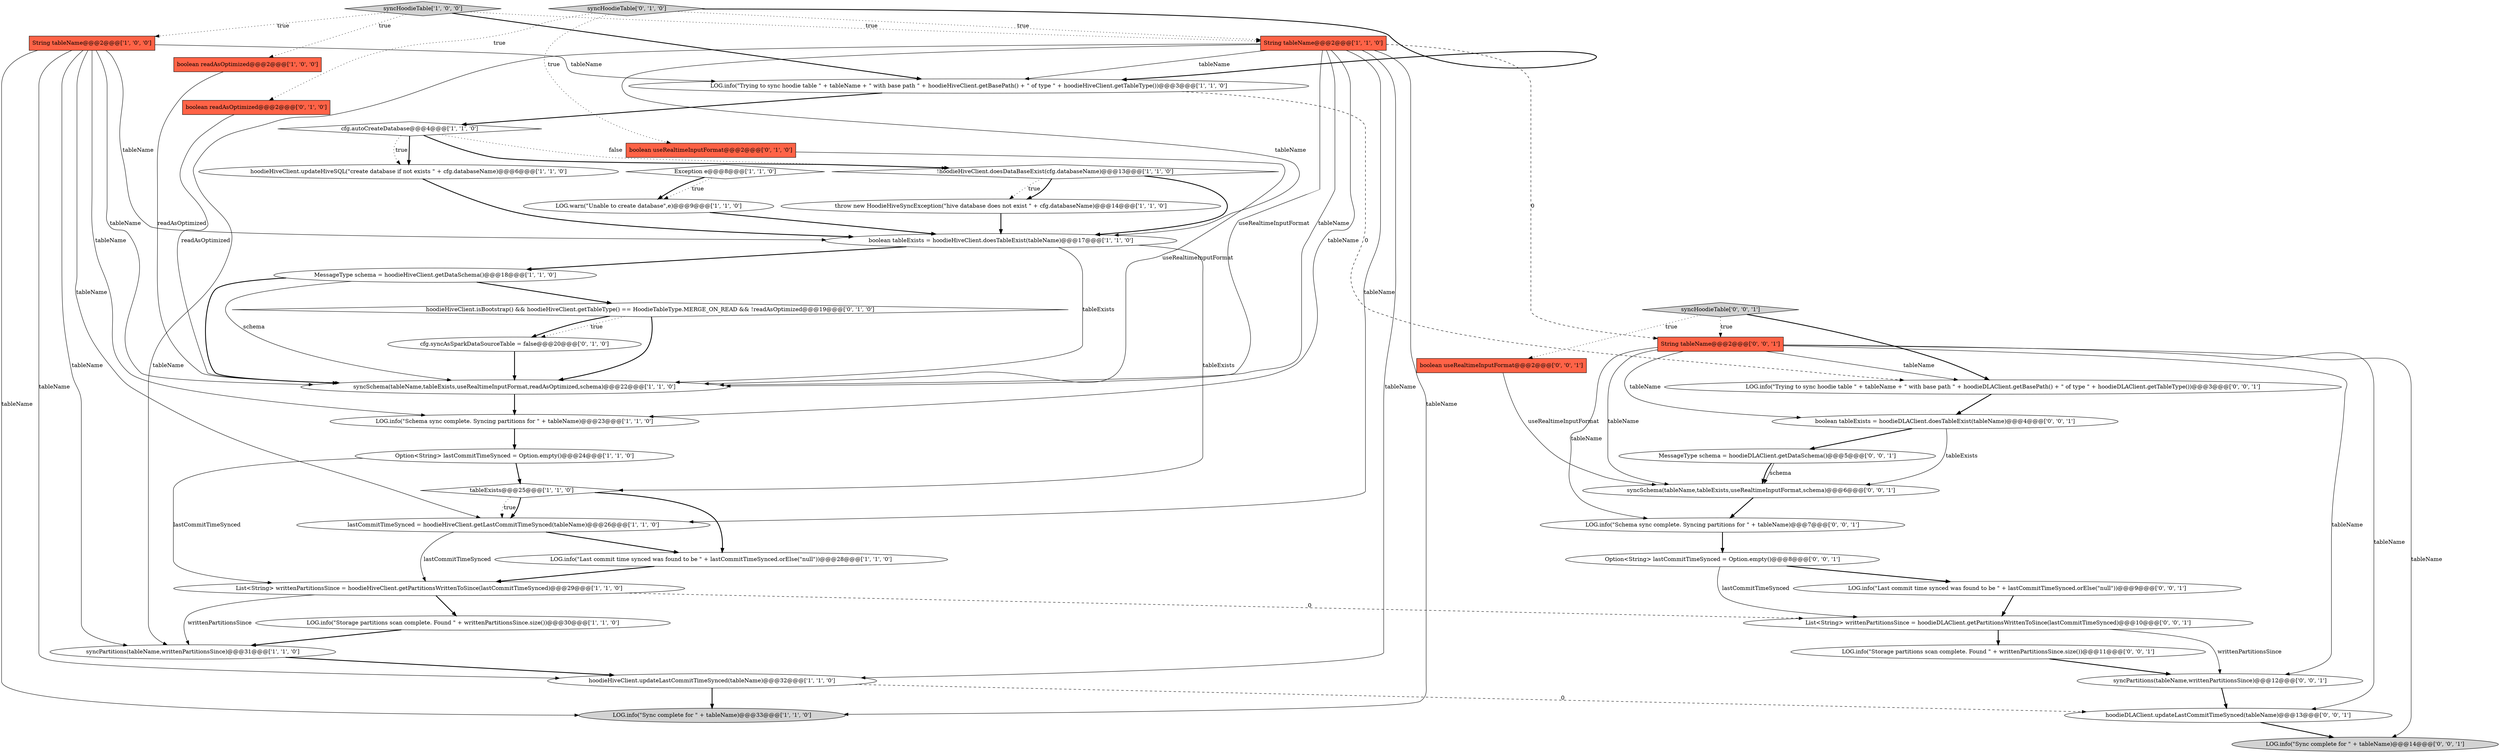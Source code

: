 digraph {
43 [style = filled, label = "boolean tableExists = hoodieDLAClient.doesTableExist(tableName)@@@4@@@['0', '0', '1']", fillcolor = white, shape = ellipse image = "AAA0AAABBB3BBB"];
39 [style = filled, label = "syncPartitions(tableName,writtenPartitionsSince)@@@12@@@['0', '0', '1']", fillcolor = white, shape = ellipse image = "AAA0AAABBB3BBB"];
2 [style = filled, label = "LOG.info(\"Storage partitions scan complete. Found \" + writtenPartitionsSince.size())@@@30@@@['1', '1', '0']", fillcolor = white, shape = ellipse image = "AAA0AAABBB1BBB"];
22 [style = filled, label = "syncHoodieTable['1', '0', '0']", fillcolor = lightgray, shape = diamond image = "AAA0AAABBB1BBB"];
1 [style = filled, label = "throw new HoodieHiveSyncException(\"hive database does not exist \" + cfg.databaseName)@@@14@@@['1', '1', '0']", fillcolor = white, shape = ellipse image = "AAA0AAABBB1BBB"];
9 [style = filled, label = "String tableName@@@2@@@['1', '1', '0']", fillcolor = tomato, shape = box image = "AAA0AAABBB1BBB"];
41 [style = filled, label = "LOG.info(\"Sync complete for \" + tableName)@@@14@@@['0', '0', '1']", fillcolor = lightgray, shape = ellipse image = "AAA0AAABBB3BBB"];
5 [style = filled, label = "hoodieHiveClient.updateLastCommitTimeSynced(tableName)@@@32@@@['1', '1', '0']", fillcolor = white, shape = ellipse image = "AAA0AAABBB1BBB"];
10 [style = filled, label = "lastCommitTimeSynced = hoodieHiveClient.getLastCommitTimeSynced(tableName)@@@26@@@['1', '1', '0']", fillcolor = white, shape = ellipse image = "AAA0AAABBB1BBB"];
18 [style = filled, label = "cfg.autoCreateDatabase@@@4@@@['1', '1', '0']", fillcolor = white, shape = diamond image = "AAA0AAABBB1BBB"];
34 [style = filled, label = "List<String> writtenPartitionsSince = hoodieDLAClient.getPartitionsWrittenToSince(lastCommitTimeSynced)@@@10@@@['0', '0', '1']", fillcolor = white, shape = ellipse image = "AAA0AAABBB3BBB"];
20 [style = filled, label = "hoodieHiveClient.updateHiveSQL(\"create database if not exists \" + cfg.databaseName)@@@6@@@['1', '1', '0']", fillcolor = white, shape = ellipse image = "AAA0AAABBB1BBB"];
21 [style = filled, label = "LOG.info(\"Schema sync complete. Syncing partitions for \" + tableName)@@@23@@@['1', '1', '0']", fillcolor = white, shape = ellipse image = "AAA0AAABBB1BBB"];
13 [style = filled, label = "syncPartitions(tableName,writtenPartitionsSince)@@@31@@@['1', '1', '0']", fillcolor = white, shape = ellipse image = "AAA0AAABBB1BBB"];
3 [style = filled, label = "String tableName@@@2@@@['1', '0', '0']", fillcolor = tomato, shape = box image = "AAA0AAABBB1BBB"];
12 [style = filled, label = "LOG.info(\"Sync complete for \" + tableName)@@@33@@@['1', '1', '0']", fillcolor = lightgray, shape = ellipse image = "AAA0AAABBB1BBB"];
32 [style = filled, label = "syncHoodieTable['0', '0', '1']", fillcolor = lightgray, shape = diamond image = "AAA0AAABBB3BBB"];
17 [style = filled, label = "LOG.info(\"Trying to sync hoodie table \" + tableName + \" with base path \" + hoodieHiveClient.getBasePath() + \" of type \" + hoodieHiveClient.getTableType())@@@3@@@['1', '1', '0']", fillcolor = white, shape = ellipse image = "AAA0AAABBB1BBB"];
37 [style = filled, label = "LOG.info(\"Trying to sync hoodie table \" + tableName + \" with base path \" + hoodieDLAClient.getBasePath() + \" of type \" + hoodieDLAClient.getTableType())@@@3@@@['0', '0', '1']", fillcolor = white, shape = ellipse image = "AAA0AAABBB3BBB"];
35 [style = filled, label = "hoodieDLAClient.updateLastCommitTimeSynced(tableName)@@@13@@@['0', '0', '1']", fillcolor = white, shape = ellipse image = "AAA0AAABBB3BBB"];
16 [style = filled, label = "tableExists@@@25@@@['1', '1', '0']", fillcolor = white, shape = diamond image = "AAA0AAABBB1BBB"];
0 [style = filled, label = "boolean tableExists = hoodieHiveClient.doesTableExist(tableName)@@@17@@@['1', '1', '0']", fillcolor = white, shape = ellipse image = "AAA0AAABBB1BBB"];
15 [style = filled, label = "Exception e@@@8@@@['1', '1', '0']", fillcolor = white, shape = diamond image = "AAA0AAABBB1BBB"];
28 [style = filled, label = "hoodieHiveClient.isBootstrap() && hoodieHiveClient.getTableType() == HoodieTableType.MERGE_ON_READ && !readAsOptimized@@@19@@@['0', '1', '0']", fillcolor = white, shape = diamond image = "AAA1AAABBB2BBB"];
29 [style = filled, label = "LOG.info(\"Last commit time synced was found to be \" + lastCommitTimeSynced.orElse(\"null\"))@@@9@@@['0', '0', '1']", fillcolor = white, shape = ellipse image = "AAA0AAABBB3BBB"];
40 [style = filled, label = "syncSchema(tableName,tableExists,useRealtimeInputFormat,schema)@@@6@@@['0', '0', '1']", fillcolor = white, shape = ellipse image = "AAA0AAABBB3BBB"];
31 [style = filled, label = "String tableName@@@2@@@['0', '0', '1']", fillcolor = tomato, shape = box image = "AAA0AAABBB3BBB"];
4 [style = filled, label = "LOG.warn(\"Unable to create database\",e)@@@9@@@['1', '1', '0']", fillcolor = white, shape = ellipse image = "AAA0AAABBB1BBB"];
6 [style = filled, label = "boolean readAsOptimized@@@2@@@['1', '0', '0']", fillcolor = tomato, shape = box image = "AAA0AAABBB1BBB"];
25 [style = filled, label = "syncHoodieTable['0', '1', '0']", fillcolor = lightgray, shape = diamond image = "AAA0AAABBB2BBB"];
11 [style = filled, label = "LOG.info(\"Last commit time synced was found to be \" + lastCommitTimeSynced.orElse(\"null\"))@@@28@@@['1', '1', '0']", fillcolor = white, shape = ellipse image = "AAA0AAABBB1BBB"];
38 [style = filled, label = "LOG.info(\"Storage partitions scan complete. Found \" + writtenPartitionsSince.size())@@@11@@@['0', '0', '1']", fillcolor = white, shape = ellipse image = "AAA0AAABBB3BBB"];
30 [style = filled, label = "boolean useRealtimeInputFormat@@@2@@@['0', '0', '1']", fillcolor = tomato, shape = box image = "AAA0AAABBB3BBB"];
27 [style = filled, label = "boolean readAsOptimized@@@2@@@['0', '1', '0']", fillcolor = tomato, shape = box image = "AAA0AAABBB2BBB"];
7 [style = filled, label = "MessageType schema = hoodieHiveClient.getDataSchema()@@@18@@@['1', '1', '0']", fillcolor = white, shape = ellipse image = "AAA0AAABBB1BBB"];
24 [style = filled, label = "cfg.syncAsSparkDataSourceTable = false@@@20@@@['0', '1', '0']", fillcolor = white, shape = ellipse image = "AAA1AAABBB2BBB"];
23 [style = filled, label = "!hoodieHiveClient.doesDataBaseExist(cfg.databaseName)@@@13@@@['1', '1', '0']", fillcolor = white, shape = diamond image = "AAA0AAABBB1BBB"];
36 [style = filled, label = "LOG.info(\"Schema sync complete. Syncing partitions for \" + tableName)@@@7@@@['0', '0', '1']", fillcolor = white, shape = ellipse image = "AAA0AAABBB3BBB"];
42 [style = filled, label = "MessageType schema = hoodieDLAClient.getDataSchema()@@@5@@@['0', '0', '1']", fillcolor = white, shape = ellipse image = "AAA0AAABBB3BBB"];
8 [style = filled, label = "List<String> writtenPartitionsSince = hoodieHiveClient.getPartitionsWrittenToSince(lastCommitTimeSynced)@@@29@@@['1', '1', '0']", fillcolor = white, shape = ellipse image = "AAA0AAABBB1BBB"];
14 [style = filled, label = "syncSchema(tableName,tableExists,useRealtimeInputFormat,readAsOptimized,schema)@@@22@@@['1', '1', '0']", fillcolor = white, shape = ellipse image = "AAA0AAABBB1BBB"];
26 [style = filled, label = "boolean useRealtimeInputFormat@@@2@@@['0', '1', '0']", fillcolor = tomato, shape = box image = "AAA0AAABBB2BBB"];
33 [style = filled, label = "Option<String> lastCommitTimeSynced = Option.empty()@@@8@@@['0', '0', '1']", fillcolor = white, shape = ellipse image = "AAA0AAABBB3BBB"];
19 [style = filled, label = "Option<String> lastCommitTimeSynced = Option.empty()@@@24@@@['1', '1', '0']", fillcolor = white, shape = ellipse image = "AAA0AAABBB1BBB"];
7->28 [style = bold, label=""];
25->9 [style = dotted, label="true"];
18->20 [style = bold, label=""];
34->39 [style = solid, label="writtenPartitionsSince"];
9->31 [style = dashed, label="0"];
32->37 [style = bold, label=""];
9->21 [style = solid, label="tableName"];
32->30 [style = dotted, label="true"];
10->11 [style = bold, label=""];
25->26 [style = dotted, label="true"];
3->21 [style = solid, label="tableName"];
25->17 [style = bold, label=""];
43->42 [style = bold, label=""];
34->38 [style = bold, label=""];
16->10 [style = dotted, label="true"];
22->6 [style = dotted, label="true"];
9->12 [style = solid, label="tableName"];
5->12 [style = bold, label=""];
33->34 [style = solid, label="lastCommitTimeSynced"];
20->0 [style = bold, label=""];
24->14 [style = bold, label=""];
3->5 [style = solid, label="tableName"];
33->29 [style = bold, label=""];
28->24 [style = dotted, label="true"];
38->39 [style = bold, label=""];
27->14 [style = solid, label="readAsOptimized"];
0->16 [style = solid, label="tableExists"];
18->20 [style = dotted, label="true"];
42->40 [style = solid, label="schema"];
14->21 [style = bold, label=""];
0->7 [style = bold, label=""];
3->12 [style = solid, label="tableName"];
39->35 [style = bold, label=""];
32->31 [style = dotted, label="true"];
9->14 [style = solid, label="useRealtimeInputFormat"];
22->17 [style = bold, label=""];
31->43 [style = solid, label="tableName"];
0->14 [style = solid, label="tableExists"];
15->4 [style = dotted, label="true"];
6->14 [style = solid, label="readAsOptimized"];
7->14 [style = bold, label=""];
25->27 [style = dotted, label="true"];
8->2 [style = bold, label=""];
42->40 [style = bold, label=""];
3->13 [style = solid, label="tableName"];
8->34 [style = dashed, label="0"];
10->8 [style = solid, label="lastCommitTimeSynced"];
3->10 [style = solid, label="tableName"];
7->14 [style = solid, label="schema"];
19->8 [style = solid, label="lastCommitTimeSynced"];
28->14 [style = bold, label=""];
13->5 [style = bold, label=""];
1->0 [style = bold, label=""];
35->41 [style = bold, label=""];
18->23 [style = dotted, label="false"];
3->17 [style = solid, label="tableName"];
30->40 [style = solid, label="useRealtimeInputFormat"];
2->13 [style = bold, label=""];
15->4 [style = bold, label=""];
16->10 [style = bold, label=""];
23->0 [style = bold, label=""];
31->39 [style = solid, label="tableName"];
19->16 [style = bold, label=""];
9->17 [style = solid, label="tableName"];
21->19 [style = bold, label=""];
31->40 [style = solid, label="tableName"];
23->1 [style = dotted, label="true"];
5->35 [style = dashed, label="0"];
11->8 [style = bold, label=""];
3->14 [style = solid, label="tableName"];
36->33 [style = bold, label=""];
26->14 [style = solid, label="useRealtimeInputFormat"];
22->3 [style = dotted, label="true"];
43->40 [style = solid, label="tableExists"];
16->11 [style = bold, label=""];
18->23 [style = bold, label=""];
9->5 [style = solid, label="tableName"];
3->0 [style = solid, label="tableName"];
31->35 [style = solid, label="tableName"];
23->1 [style = bold, label=""];
40->36 [style = bold, label=""];
8->13 [style = solid, label="writtenPartitionsSince"];
31->36 [style = solid, label="tableName"];
37->43 [style = bold, label=""];
31->41 [style = solid, label="tableName"];
22->9 [style = dotted, label="true"];
17->37 [style = dashed, label="0"];
9->13 [style = solid, label="tableName"];
9->10 [style = solid, label="tableName"];
29->34 [style = bold, label=""];
28->24 [style = bold, label=""];
9->0 [style = solid, label="tableName"];
31->37 [style = solid, label="tableName"];
4->0 [style = bold, label=""];
9->14 [style = solid, label="tableName"];
17->18 [style = bold, label=""];
}
